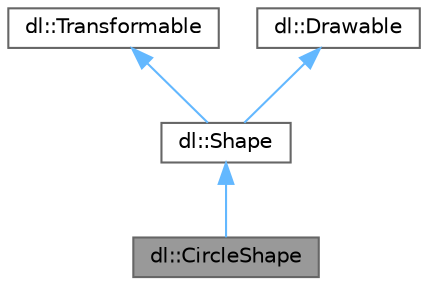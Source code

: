 digraph "dl::CircleShape"
{
 // LATEX_PDF_SIZE
  bgcolor="transparent";
  edge [fontname=Helvetica,fontsize=10,labelfontname=Helvetica,labelfontsize=10];
  node [fontname=Helvetica,fontsize=10,shape=box,height=0.2,width=0.4];
  Node1 [id="Node000001",label="dl::CircleShape",height=0.2,width=0.4,color="gray40", fillcolor="grey60", style="filled", fontcolor="black",tooltip="A circle shape."];
  Node2 -> Node1 [id="edge1_Node000001_Node000002",dir="back",color="steelblue1",style="solid",tooltip=" "];
  Node2 [id="Node000002",label="dl::Shape",height=0.2,width=0.4,color="gray40", fillcolor="white", style="filled",URL="$classdl_1_1Shape.html",tooltip="The base class for any shape."];
  Node3 -> Node2 [id="edge2_Node000002_Node000003",dir="back",color="steelblue1",style="solid",tooltip=" "];
  Node3 [id="Node000003",label="dl::Transformable",height=0.2,width=0.4,color="gray40", fillcolor="white", style="filled",URL="$classdl_1_1Transformable.html",tooltip="A base class for anything that has a position on the screen."];
  Node4 -> Node2 [id="edge3_Node000002_Node000004",dir="back",color="steelblue1",style="solid",tooltip=" "];
  Node4 [id="Node000004",label="dl::Drawable",height=0.2,width=0.4,color="gray40", fillcolor="white", style="filled",URL="$classdl_1_1Drawable.html",tooltip="The base class for any object that can be drawn to the screen."];
}
